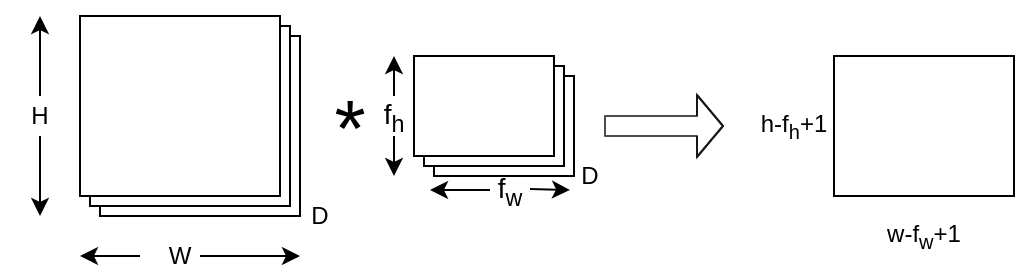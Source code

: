 <mxfile version="12.8.5" type="github"><diagram id="feUtJ5JqpQpSA4hx-1n8" name="Page-1"><mxGraphModel dx="868" dy="433" grid="1" gridSize="10" guides="1" tooltips="1" connect="1" arrows="1" fold="1" page="1" pageScale="1" pageWidth="850" pageHeight="1100" math="0" shadow="0"><root><mxCell id="0"/><mxCell id="1" parent="0"/><mxCell id="bpDKO-RzWb0-4UUcdfhJ-1" value="" style="verticalLabelPosition=bottom;verticalAlign=top;html=1;shape=mxgraph.basic.layered_rect;dx=10;outlineConnect=0;" vertex="1" parent="1"><mxGeometry x="130" y="150" width="110" height="100" as="geometry"/></mxCell><mxCell id="bpDKO-RzWb0-4UUcdfhJ-2" value="H" style="text;html=1;strokeColor=none;fillColor=none;align=center;verticalAlign=middle;whiteSpace=wrap;rounded=0;" vertex="1" parent="1"><mxGeometry x="90" y="190" width="40" height="20" as="geometry"/></mxCell><mxCell id="bpDKO-RzWb0-4UUcdfhJ-9" style="edgeStyle=orthogonalEdgeStyle;rounded=0;orthogonalLoop=1;jettySize=auto;html=1;" edge="1" parent="1" source="bpDKO-RzWb0-4UUcdfhJ-3"><mxGeometry relative="1" as="geometry"><mxPoint x="130" y="270" as="targetPoint"/></mxGeometry></mxCell><mxCell id="bpDKO-RzWb0-4UUcdfhJ-3" value="W" style="text;html=1;strokeColor=none;fillColor=none;align=center;verticalAlign=middle;whiteSpace=wrap;rounded=0;" vertex="1" parent="1"><mxGeometry x="160" y="260" width="40" height="20" as="geometry"/></mxCell><mxCell id="bpDKO-RzWb0-4UUcdfhJ-4" value="D" style="text;html=1;strokeColor=none;fillColor=none;align=center;verticalAlign=middle;whiteSpace=wrap;rounded=0;" vertex="1" parent="1"><mxGeometry x="230" y="240" width="40" height="20" as="geometry"/></mxCell><mxCell id="bpDKO-RzWb0-4UUcdfhJ-5" value="" style="endArrow=classic;html=1;" edge="1" parent="1"><mxGeometry width="50" height="50" relative="1" as="geometry"><mxPoint x="110" y="190" as="sourcePoint"/><mxPoint x="110" y="150" as="targetPoint"/></mxGeometry></mxCell><mxCell id="bpDKO-RzWb0-4UUcdfhJ-6" value="" style="endArrow=classic;html=1;" edge="1" parent="1"><mxGeometry width="50" height="50" relative="1" as="geometry"><mxPoint x="110" y="210" as="sourcePoint"/><mxPoint x="110" y="250" as="targetPoint"/></mxGeometry></mxCell><mxCell id="bpDKO-RzWb0-4UUcdfhJ-7" value="" style="endArrow=classic;html=1;" edge="1" parent="1"><mxGeometry width="50" height="50" relative="1" as="geometry"><mxPoint x="190" y="270" as="sourcePoint"/><mxPoint x="240" y="270" as="targetPoint"/></mxGeometry></mxCell><mxCell id="bpDKO-RzWb0-4UUcdfhJ-10" value="" style="verticalLabelPosition=bottom;verticalAlign=top;html=1;shape=mxgraph.basic.layered_rect;dx=10;outlineConnect=0;" vertex="1" parent="1"><mxGeometry x="297" y="170" width="80" height="60" as="geometry"/></mxCell><mxCell id="bpDKO-RzWb0-4UUcdfhJ-11" value="&lt;font style=&quot;font-size: 14px&quot;&gt;f&lt;sub&gt;h&lt;/sub&gt;&lt;/font&gt;" style="text;html=1;strokeColor=none;fillColor=none;align=center;verticalAlign=middle;whiteSpace=wrap;rounded=0;" vertex="1" parent="1"><mxGeometry x="267" y="190" width="40" height="20" as="geometry"/></mxCell><mxCell id="bpDKO-RzWb0-4UUcdfhJ-19" style="edgeStyle=orthogonalEdgeStyle;rounded=0;orthogonalLoop=1;jettySize=auto;html=1;" edge="1" parent="1" source="bpDKO-RzWb0-4UUcdfhJ-13"><mxGeometry relative="1" as="geometry"><mxPoint x="305" y="237" as="targetPoint"/></mxGeometry></mxCell><mxCell id="bpDKO-RzWb0-4UUcdfhJ-13" value="&lt;font style=&quot;font-size: 14px&quot;&gt;f&lt;sub&gt;w&lt;/sub&gt;&lt;/font&gt;" style="text;html=1;strokeColor=none;fillColor=none;align=center;verticalAlign=middle;whiteSpace=wrap;rounded=0;" vertex="1" parent="1"><mxGeometry x="335" y="232" width="20" height="10" as="geometry"/></mxCell><mxCell id="bpDKO-RzWb0-4UUcdfhJ-14" value="D" style="text;html=1;strokeColor=none;fillColor=none;align=center;verticalAlign=middle;whiteSpace=wrap;rounded=0;" vertex="1" parent="1"><mxGeometry x="365" y="220" width="40" height="20" as="geometry"/></mxCell><mxCell id="bpDKO-RzWb0-4UUcdfhJ-15" value="" style="endArrow=classic;html=1;" edge="1" parent="1"><mxGeometry width="50" height="50" relative="1" as="geometry"><mxPoint x="287" y="190" as="sourcePoint"/><mxPoint x="287" y="170" as="targetPoint"/></mxGeometry></mxCell><mxCell id="bpDKO-RzWb0-4UUcdfhJ-16" value="" style="endArrow=classic;html=1;" edge="1" parent="1"><mxGeometry width="50" height="50" relative="1" as="geometry"><mxPoint x="287" y="210" as="sourcePoint"/><mxPoint x="287" y="230" as="targetPoint"/></mxGeometry></mxCell><mxCell id="bpDKO-RzWb0-4UUcdfhJ-17" value="" style="endArrow=classic;html=1;" edge="1" parent="1"><mxGeometry width="50" height="50" relative="1" as="geometry"><mxPoint x="355" y="236.5" as="sourcePoint"/><mxPoint x="375" y="237" as="targetPoint"/></mxGeometry></mxCell><mxCell id="bpDKO-RzWb0-4UUcdfhJ-20" value="&lt;font style=&quot;font-size: 40px&quot;&gt;*&lt;/font&gt;" style="text;html=1;strokeColor=none;fillColor=none;align=center;verticalAlign=middle;whiteSpace=wrap;rounded=0;" vertex="1" parent="1"><mxGeometry x="240" y="185" width="50" height="40" as="geometry"/></mxCell><mxCell id="bpDKO-RzWb0-4UUcdfhJ-21" value="" style="shape=flexArrow;endArrow=classic;html=1;endSize=4;startSize=0;opacity=70;" edge="1" parent="1"><mxGeometry width="50" height="50" relative="1" as="geometry"><mxPoint x="392" y="205" as="sourcePoint"/><mxPoint x="452" y="205" as="targetPoint"/><Array as="points"><mxPoint x="412" y="205"/></Array></mxGeometry></mxCell><mxCell id="bpDKO-RzWb0-4UUcdfhJ-23" value="" style="rounded=0;whiteSpace=wrap;html=1;" vertex="1" parent="1"><mxGeometry x="507" y="170" width="90" height="70" as="geometry"/></mxCell><mxCell id="bpDKO-RzWb0-4UUcdfhJ-24" value="w-f&lt;sub&gt;w&lt;/sub&gt;+1" style="text;html=1;strokeColor=none;fillColor=none;align=center;verticalAlign=middle;whiteSpace=wrap;rounded=0;" vertex="1" parent="1"><mxGeometry x="532" y="250" width="40" height="20" as="geometry"/></mxCell><mxCell id="bpDKO-RzWb0-4UUcdfhJ-25" value="h-f&lt;sub&gt;h&lt;/sub&gt;+1" style="text;html=1;strokeColor=none;fillColor=none;align=center;verticalAlign=middle;whiteSpace=wrap;rounded=0;" vertex="1" parent="1"><mxGeometry x="467" y="195" width="40" height="20" as="geometry"/></mxCell></root></mxGraphModel></diagram></mxfile>
